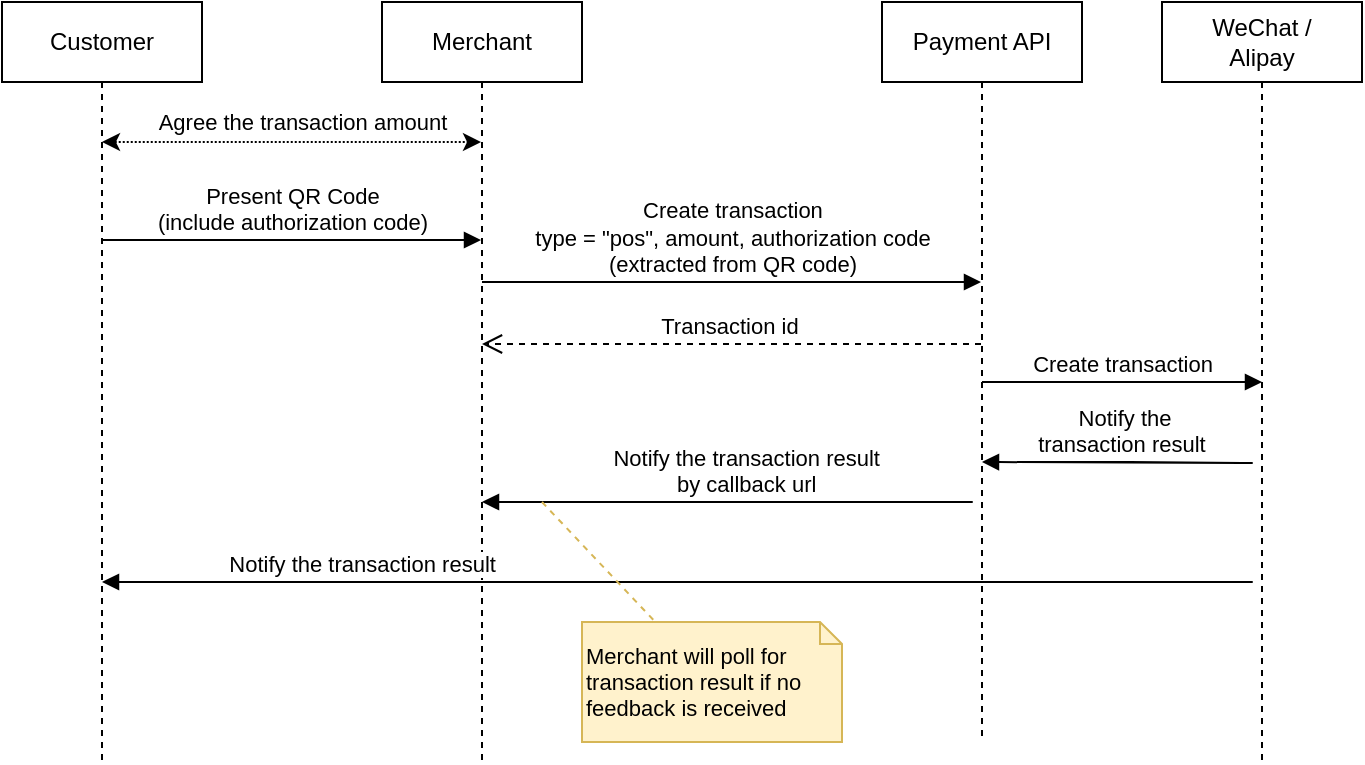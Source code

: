 <mxfile version="10.8.9" type="github"><diagram id="G8zJHlc3mpMMRuSSr7US" name="Customer Present QR Code"><mxGraphModel dx="870" dy="513" grid="1" gridSize="10" guides="1" tooltips="1" connect="1" arrows="1" fold="1" page="1" pageScale="1" pageWidth="850" pageHeight="1100" math="0" shadow="0"><root><mxCell id="0"/><mxCell id="1" parent="0"/><mxCell id="5Rms9vHx2ttxSU3Xt0zA-1" value="Customer" style="shape=umlLifeline;perimeter=lifelinePerimeter;whiteSpace=wrap;html=1;container=1;collapsible=0;recursiveResize=0;outlineConnect=0;" vertex="1" parent="1"><mxGeometry x="180" y="80" width="100" height="380" as="geometry"/></mxCell><mxCell id="5Rms9vHx2ttxSU3Xt0zA-2" value="Merchant" style="shape=umlLifeline;perimeter=lifelinePerimeter;whiteSpace=wrap;html=1;container=1;collapsible=0;recursiveResize=0;outlineConnect=0;" vertex="1" parent="1"><mxGeometry x="370" y="80" width="100" height="380" as="geometry"/></mxCell><mxCell id="5Rms9vHx2ttxSU3Xt0zA-3" value="Payment API" style="shape=umlLifeline;perimeter=lifelinePerimeter;whiteSpace=wrap;html=1;container=1;collapsible=0;recursiveResize=0;outlineConnect=0;" vertex="1" parent="1"><mxGeometry x="620" y="80" width="100" height="370" as="geometry"/></mxCell><mxCell id="5Rms9vHx2ttxSU3Xt0zA-4" value="Present QR Code&lt;br&gt;(include authorization code)&lt;br&gt;" style="html=1;verticalAlign=bottom;endArrow=block;" edge="1" parent="1"><mxGeometry width="80" relative="1" as="geometry"><mxPoint x="229.5" y="199" as="sourcePoint"/><mxPoint x="419.5" y="199" as="targetPoint"/><Array as="points"><mxPoint x="300" y="199"/></Array></mxGeometry></mxCell><mxCell id="5Rms9vHx2ttxSU3Xt0zA-6" value="Create transaction&lt;br&gt;type = &quot;pos&quot;, amount, authorization code &lt;br&gt;(extracted from QR code)&lt;br&gt;" style="html=1;verticalAlign=bottom;endArrow=block;" edge="1" parent="1" target="5Rms9vHx2ttxSU3Xt0zA-3"><mxGeometry width="80" relative="1" as="geometry"><mxPoint x="420" y="220" as="sourcePoint"/><mxPoint x="599.5" y="220" as="targetPoint"/><Array as="points"><mxPoint x="420" y="220"/></Array></mxGeometry></mxCell><mxCell id="37hjQfcatKofUfimzw6z-1" value="WeChat / &lt;br&gt;Alipay" style="shape=umlLifeline;perimeter=lifelinePerimeter;whiteSpace=wrap;html=1;container=1;collapsible=0;recursiveResize=0;outlineConnect=0;" vertex="1" parent="1"><mxGeometry x="760" y="80" width="100" height="380" as="geometry"/></mxCell><mxCell id="37hjQfcatKofUfimzw6z-2" value="Create transaction&lt;br&gt;" style="html=1;verticalAlign=bottom;endArrow=block;" edge="1" parent="1"><mxGeometry width="80" relative="1" as="geometry"><mxPoint x="670" y="270" as="sourcePoint"/><mxPoint x="810" y="270" as="targetPoint"/><Array as="points"><mxPoint x="670" y="270"/></Array></mxGeometry></mxCell><mxCell id="Knkhg1sgML_DF7zbGIer-1" value="Notify the transaction result &lt;br&gt;&lt;div style=&quot;text-align: center&quot;&gt;by callback url&lt;/div&gt;" style="html=1;verticalAlign=bottom;endArrow=block;align=right;" edge="1" parent="1"><mxGeometry width="80" relative="1" as="geometry"><mxPoint x="519.5" y="330" as="sourcePoint"/><mxPoint x="420" y="330" as="targetPoint"/><Array as="points"><mxPoint x="670" y="330"/></Array></mxGeometry></mxCell><mxCell id="Knkhg1sgML_DF7zbGIer-2" value="Notify the &lt;br&gt;&lt;div style=&quot;text-align: center&quot;&gt;transaction&amp;nbsp;&lt;span style=&quot;text-align: center&quot;&gt;result&amp;nbsp;&lt;/span&gt;&lt;/div&gt;" style="html=1;verticalAlign=bottom;endArrow=block;align=center;" edge="1" parent="1"><mxGeometry x="-0.612" width="80" relative="1" as="geometry"><mxPoint x="689.5" y="310" as="sourcePoint"/><mxPoint x="670" y="310" as="targetPoint"/><Array as="points"><mxPoint x="810" y="310.5"/></Array><mxPoint x="1" as="offset"/></mxGeometry></mxCell><mxCell id="Knkhg1sgML_DF7zbGIer-3" value="Notify the transaction result&amp;nbsp;&lt;br&gt;" style="html=1;verticalAlign=bottom;endArrow=block;align=right;" edge="1" parent="1"><mxGeometry x="-0.81" width="80" relative="1" as="geometry"><mxPoint x="329.5" y="370" as="sourcePoint"/><mxPoint x="230" y="370" as="targetPoint"/><Array as="points"><mxPoint x="810" y="370"/></Array><mxPoint x="1" as="offset"/></mxGeometry></mxCell><mxCell id="Knkhg1sgML_DF7zbGIer-4" value="Agree the transaction amount" style="endArrow=classic;startArrow=classic;html=1;fontSize=11;align=center;dashed=1;dashPattern=1 1;" edge="1" parent="1" target="5Rms9vHx2ttxSU3Xt0zA-2"><mxGeometry x="0.055" y="10" width="50" height="50" relative="1" as="geometry"><mxPoint x="230" y="150" as="sourcePoint"/><mxPoint x="320" y="150" as="targetPoint"/><mxPoint as="offset"/></mxGeometry></mxCell><mxCell id="vGBI-vjvbpYIqX1knN4z-1" value="Merchant will poll for transaction result if no feedback is received" style="shape=note;whiteSpace=wrap;html=1;size=11;verticalAlign=top;align=left;spacingTop=4;fontSize=11;fillColor=#fff2cc;strokeColor=#d6b656;" vertex="1" parent="1"><mxGeometry x="470" y="390" width="130" height="60" as="geometry"/></mxCell><mxCell id="HQrYGmp9EkEBPgmHFyQC-1" value="" style="endArrow=none;dashed=1;html=1;fontSize=11;fillColor=#fff2cc;strokeColor=#d6b656;" edge="1" parent="1" target="vGBI-vjvbpYIqX1knN4z-1"><mxGeometry width="50" height="50" relative="1" as="geometry"><mxPoint x="450" y="330" as="sourcePoint"/><mxPoint x="539.688" y="535" as="targetPoint"/></mxGeometry></mxCell><mxCell id="ZMQ72LYSCSxUTY0nHtEf-1" value="Transaction id&amp;nbsp;" style="html=1;verticalAlign=bottom;endArrow=open;dashed=1;endSize=8;" edge="1" parent="1"><mxGeometry relative="1" as="geometry"><mxPoint x="669.5" y="251" as="sourcePoint"/><mxPoint x="420" y="251" as="targetPoint"/></mxGeometry></mxCell></root></mxGraphModel></diagram><diagram name="Customer Scan QR Code" id="6vLh-O7c04JKOWKTYj5F"><mxGraphModel dx="870" dy="513" grid="1" gridSize="10" guides="1" tooltips="1" connect="1" arrows="1" fold="1" page="1" pageScale="1" pageWidth="850" pageHeight="1100" math="0" shadow="0"><root><mxCell id="kIB1U62TPxkfSwIWkqos-0"/><mxCell id="kIB1U62TPxkfSwIWkqos-1" parent="kIB1U62TPxkfSwIWkqos-0"/><mxCell id="kIB1U62TPxkfSwIWkqos-2" value="Customer" style="shape=umlLifeline;perimeter=lifelinePerimeter;whiteSpace=wrap;html=1;container=1;collapsible=0;recursiveResize=0;outlineConnect=0;" vertex="1" parent="kIB1U62TPxkfSwIWkqos-1"><mxGeometry x="180" y="80" width="100" height="380" as="geometry"/></mxCell><mxCell id="kIB1U62TPxkfSwIWkqos-3" value="Merchant" style="shape=umlLifeline;perimeter=lifelinePerimeter;whiteSpace=wrap;html=1;container=1;collapsible=0;recursiveResize=0;outlineConnect=0;" vertex="1" parent="kIB1U62TPxkfSwIWkqos-1"><mxGeometry x="370" y="80" width="100" height="380" as="geometry"/></mxCell><mxCell id="kIB1U62TPxkfSwIWkqos-4" value="Payment API" style="shape=umlLifeline;perimeter=lifelinePerimeter;whiteSpace=wrap;html=1;container=1;collapsible=0;recursiveResize=0;outlineConnect=0;" vertex="1" parent="kIB1U62TPxkfSwIWkqos-1"><mxGeometry x="620" y="80" width="100" height="380" as="geometry"/></mxCell><mxCell id="kIB1U62TPxkfSwIWkqos-5" value="Scan QR code and&lt;br&gt;authorize payment&lt;br&gt;" style="html=1;verticalAlign=bottom;endArrow=block;" edge="1" parent="kIB1U62TPxkfSwIWkqos-1"><mxGeometry x="-0.705" width="80" relative="1" as="geometry"><mxPoint x="230" y="260" as="sourcePoint"/><mxPoint x="839.5" y="260" as="targetPoint"/><Array as="points"><mxPoint x="300.5" y="260"/></Array><mxPoint as="offset"/></mxGeometry></mxCell><mxCell id="kIB1U62TPxkfSwIWkqos-6" value="Create transaction&lt;br&gt;type = &quot;scan&quot;, amount&amp;nbsp;&lt;br&gt;" style="html=1;verticalAlign=bottom;endArrow=block;" edge="1" parent="kIB1U62TPxkfSwIWkqos-1"><mxGeometry width="80" relative="1" as="geometry"><mxPoint x="420" y="164" as="sourcePoint"/><mxPoint x="669.5" y="164" as="targetPoint"/><Array as="points"><mxPoint x="420" y="164"/></Array></mxGeometry></mxCell><mxCell id="kIB1U62TPxkfSwIWkqos-13" value="Present QR Code" style="html=1;verticalAlign=bottom;endArrow=block;align=right;" edge="1" parent="kIB1U62TPxkfSwIWkqos-1"><mxGeometry width="80" relative="1" as="geometry"><mxPoint x="329.5" y="220" as="sourcePoint"/><mxPoint x="230" y="220" as="targetPoint"/><Array as="points"><mxPoint x="420" y="220"/></Array></mxGeometry></mxCell><mxCell id="WPm7Bw2VCVMLSQyeo1dL-0" value="Transaction id and &lt;br&gt;QR code in image url" style="html=1;verticalAlign=bottom;endArrow=open;dashed=1;endSize=8;" edge="1" parent="kIB1U62TPxkfSwIWkqos-1"><mxGeometry relative="1" as="geometry"><mxPoint x="669.5" y="200" as="sourcePoint"/><mxPoint x="420" y="200" as="targetPoint"/></mxGeometry></mxCell><mxCell id="WPm7Bw2VCVMLSQyeo1dL-5" value="WeChat / &lt;br&gt;Alipay" style="shape=umlLifeline;perimeter=lifelinePerimeter;whiteSpace=wrap;html=1;container=1;collapsible=0;recursiveResize=0;outlineConnect=0;" vertex="1" parent="kIB1U62TPxkfSwIWkqos-1"><mxGeometry x="790" y="80" width="100" height="380" as="geometry"/></mxCell><mxCell id="WPm7Bw2VCVMLSQyeo1dL-6" value="Notify the transaction result &lt;br&gt;&lt;div style=&quot;text-align: center&quot;&gt;by callback url&lt;/div&gt;" style="html=1;verticalAlign=bottom;endArrow=block;align=right;" edge="1" parent="kIB1U62TPxkfSwIWkqos-1"><mxGeometry width="80" relative="1" as="geometry"><mxPoint x="519.5" y="309" as="sourcePoint"/><mxPoint x="420" y="309" as="targetPoint"/><Array as="points"><mxPoint x="670" y="309"/></Array></mxGeometry></mxCell><mxCell id="WPm7Bw2VCVMLSQyeo1dL-7" value="Notify the transaction result&amp;nbsp;&lt;br&gt;" style="html=1;verticalAlign=bottom;endArrow=block;align=right;" edge="1" parent="kIB1U62TPxkfSwIWkqos-1"><mxGeometry width="80" relative="1" as="geometry"><mxPoint x="689.5" y="290" as="sourcePoint"/><mxPoint x="670" y="290" as="targetPoint"/><Array as="points"><mxPoint x="840" y="290"/></Array></mxGeometry></mxCell><mxCell id="WPm7Bw2VCVMLSQyeo1dL-8" value="Notify the transaction result&amp;nbsp;&lt;br&gt;" style="html=1;verticalAlign=bottom;endArrow=block;align=right;" edge="1" parent="kIB1U62TPxkfSwIWkqos-1"><mxGeometry x="-0.766" width="80" relative="1" as="geometry"><mxPoint x="249.5" y="342" as="sourcePoint"/><mxPoint x="230" y="342" as="targetPoint"/><Array as="points"><mxPoint x="840" y="342"/></Array><mxPoint as="offset"/></mxGeometry></mxCell><mxCell id="lUhW9DXVwyJwc8GxNSBU-0" value="Agree the transaction amount" style="endArrow=classic;startArrow=classic;html=1;fontSize=11;align=center;dashed=1;dashPattern=1 1;" edge="1" parent="kIB1U62TPxkfSwIWkqos-1"><mxGeometry x="0.055" y="10" width="50" height="50" relative="1" as="geometry"><mxPoint x="230" y="147" as="sourcePoint"/><mxPoint x="419.5" y="147" as="targetPoint"/><mxPoint as="offset"/></mxGeometry></mxCell><mxCell id="EY1qkSFTiUA9JzzNjhml-0" value="Merchant will poll for transaction result if no feedback is received" style="shape=note;whiteSpace=wrap;html=1;size=11;verticalAlign=top;align=left;spacingTop=4;fontSize=11;fillColor=#fff2cc;strokeColor=#d6b656;" vertex="1" parent="kIB1U62TPxkfSwIWkqos-1"><mxGeometry x="470" y="360" width="130" height="60" as="geometry"/></mxCell><mxCell id="EY1qkSFTiUA9JzzNjhml-1" value="" style="endArrow=none;dashed=1;html=1;fontSize=11;fillColor=#fff2cc;strokeColor=#d6b656;" edge="1" parent="kIB1U62TPxkfSwIWkqos-1" target="EY1qkSFTiUA9JzzNjhml-0"><mxGeometry width="50" height="50" relative="1" as="geometry"><mxPoint x="450" y="310" as="sourcePoint"/><mxPoint x="239.5" y="396" as="targetPoint"/></mxGeometry></mxCell></root></mxGraphModel></diagram><diagram name="Public Account Payment" id="n-Imzmo9QkGGp6f3DqWb"><mxGraphModel dx="870" dy="513" grid="1" gridSize="10" guides="1" tooltips="1" connect="1" arrows="1" fold="1" page="1" pageScale="1" pageWidth="850" pageHeight="1100" math="0" shadow="0"><root><mxCell id="132LvnjoOs3urQ_ykrz6-0"/><mxCell id="132LvnjoOs3urQ_ykrz6-1" parent="132LvnjoOs3urQ_ykrz6-0"/><mxCell id="132LvnjoOs3urQ_ykrz6-2" value="Customer" style="shape=umlLifeline;perimeter=lifelinePerimeter;whiteSpace=wrap;html=1;container=1;collapsible=0;recursiveResize=0;outlineConnect=0;" vertex="1" parent="132LvnjoOs3urQ_ykrz6-1"><mxGeometry x="180" y="80" width="100" height="450" as="geometry"/></mxCell><mxCell id="132LvnjoOs3urQ_ykrz6-3" value="Merchant" style="shape=umlLifeline;perimeter=lifelinePerimeter;whiteSpace=wrap;html=1;container=1;collapsible=0;recursiveResize=0;outlineConnect=0;" vertex="1" parent="132LvnjoOs3urQ_ykrz6-1"><mxGeometry x="370" y="80" width="100" height="450" as="geometry"/></mxCell><mxCell id="132LvnjoOs3urQ_ykrz6-4" value="Payment API" style="shape=umlLifeline;perimeter=lifelinePerimeter;whiteSpace=wrap;html=1;container=1;collapsible=0;recursiveResize=0;outlineConnect=0;" vertex="1" parent="132LvnjoOs3urQ_ykrz6-1"><mxGeometry x="620" y="80" width="100" height="450" as="geometry"/></mxCell><mxCell id="132LvnjoOs3urQ_ykrz6-6" value="Create transaction&lt;br&gt;type = &quot;mp&quot;, amount, customer's open id&lt;br&gt;" style="html=1;verticalAlign=bottom;endArrow=block;" edge="1" parent="132LvnjoOs3urQ_ykrz6-1"><mxGeometry width="80" relative="1" as="geometry"><mxPoint x="420" y="270" as="sourcePoint"/><mxPoint x="669.5" y="270" as="targetPoint"/><Array as="points"><mxPoint x="420" y="270"/></Array></mxGeometry></mxCell><mxCell id="132LvnjoOs3urQ_ykrz6-15" value="WeChat / &lt;br&gt;Alipay" style="shape=umlLifeline;perimeter=lifelinePerimeter;whiteSpace=wrap;html=1;container=1;collapsible=0;recursiveResize=0;outlineConnect=0;" vertex="1" parent="132LvnjoOs3urQ_ykrz6-1"><mxGeometry x="790" y="80" width="100" height="450" as="geometry"/></mxCell><mxCell id="132LvnjoOs3urQ_ykrz6-19" value="Notify the transaction result&amp;nbsp;&lt;br&gt;" style="html=1;verticalAlign=bottom;endArrow=block;align=right;" edge="1" parent="132LvnjoOs3urQ_ykrz6-1"><mxGeometry x="-0.766" width="80" relative="1" as="geometry"><mxPoint x="249.5" y="500" as="sourcePoint"/><mxPoint x="230" y="500" as="targetPoint"/><Array as="points"><mxPoint x="840" y="500"/></Array><mxPoint as="offset"/></mxGeometry></mxCell><mxCell id="132LvnjoOs3urQ_ykrz6-21" value="Place order on website&lt;br&gt;" style="html=1;verticalAlign=bottom;endArrow=block;" edge="1" parent="132LvnjoOs3urQ_ykrz6-1"><mxGeometry x="0.003" width="80" relative="1" as="geometry"><mxPoint x="230" y="150" as="sourcePoint"/><mxPoint x="419.5" y="150" as="targetPoint"/><Array as="points"><mxPoint x="230" y="150"/></Array><mxPoint as="offset"/></mxGeometry></mxCell><mxCell id="132LvnjoOs3urQ_ykrz6-23" value="Show web page with&amp;nbsp;payment URL&lt;br&gt;presented in link or QR code&amp;nbsp;" style="html=1;verticalAlign=bottom;endArrow=open;dashed=1;endSize=8;" edge="1" parent="132LvnjoOs3urQ_ykrz6-1"><mxGeometry relative="1" as="geometry"><mxPoint x="420" y="330.5" as="sourcePoint"/><mxPoint x="230" y="330" as="targetPoint"/></mxGeometry></mxCell><mxCell id="132LvnjoOs3urQ_ykrz6-24" value="Go to the URL by click on the link or scan QR code&lt;br&gt;" style="html=1;verticalAlign=bottom;endArrow=block;align=left;" edge="1" parent="132LvnjoOs3urQ_ykrz6-1"><mxGeometry x="-0.705" width="80" relative="1" as="geometry"><mxPoint x="230.5" y="360.5" as="sourcePoint"/><mxPoint x="670" y="360.5" as="targetPoint"/><Array as="points"><mxPoint x="301" y="360.5"/></Array><mxPoint as="offset"/></mxGeometry></mxCell><mxCell id="132LvnjoOs3urQ_ykrz6-25" value="Transaction id with payment URL" style="html=1;verticalAlign=bottom;endArrow=open;dashed=1;endSize=8;" edge="1" parent="132LvnjoOs3urQ_ykrz6-1"><mxGeometry relative="1" as="geometry"><mxPoint x="669.5" y="298.5" as="sourcePoint"/><mxPoint x="419.5" y="298.5" as="targetPoint"/><Array as="points"><mxPoint x="440" y="298.5"/></Array></mxGeometry></mxCell><mxCell id="132LvnjoOs3urQ_ykrz6-27" value="Transaction result via redirect URL" style="html=1;verticalAlign=bottom;endArrow=block;align=right;" edge="1" parent="132LvnjoOs3urQ_ykrz6-1"><mxGeometry width="80" relative="1" as="geometry"><mxPoint x="519.5" y="446" as="sourcePoint"/><mxPoint x="420" y="446" as="targetPoint"/><Array as="points"><mxPoint x="670" y="446"/></Array></mxGeometry></mxCell><mxCell id="132LvnjoOs3urQ_ykrz6-28" value="Authorize payment&lt;br&gt;" style="html=1;verticalAlign=bottom;endArrow=block;" edge="1" parent="132LvnjoOs3urQ_ykrz6-1"><mxGeometry x="-0.705" width="80" relative="1" as="geometry"><mxPoint x="230.5" y="388.5" as="sourcePoint"/><mxPoint x="840" y="388.5" as="targetPoint"/><Array as="points"><mxPoint x="301" y="388.5"/></Array><mxPoint as="offset"/></mxGeometry></mxCell><mxCell id="mvGKvkVDRy7NbgKy7zDz-0" value="Notify the transaction result&amp;nbsp;&lt;br&gt;" style="html=1;verticalAlign=bottom;endArrow=block;align=right;" edge="1" parent="132LvnjoOs3urQ_ykrz6-1"><mxGeometry width="80" relative="1" as="geometry"><mxPoint x="689.5" y="419.5" as="sourcePoint"/><mxPoint x="670" y="419.5" as="targetPoint"/><Array as="points"><mxPoint x="840" y="419.5"/></Array></mxGeometry></mxCell><mxCell id="_a9eVMjfhWJzY2r0Ejwz-0" value="Request for authorization&lt;br&gt;" style="html=1;verticalAlign=bottom;endArrow=block;" edge="1" parent="132LvnjoOs3urQ_ykrz6-1"><mxGeometry width="80" relative="1" as="geometry"><mxPoint x="420" y="170" as="sourcePoint"/><mxPoint x="839.5" y="170" as="targetPoint"/><Array as="points"><mxPoint x="420" y="170"/></Array></mxGeometry></mxCell><mxCell id="_a9eVMjfhWJzY2r0Ejwz-1" value="Grant authorization&lt;br&gt;" style="html=1;verticalAlign=bottom;endArrow=block;" edge="1" parent="132LvnjoOs3urQ_ykrz6-1"><mxGeometry width="80" relative="1" as="geometry"><mxPoint x="230" y="197" as="sourcePoint"/><mxPoint x="839.5" y="197" as="targetPoint"/><Array as="points"><mxPoint x="230" y="197"/></Array></mxGeometry></mxCell><mxCell id="_a9eVMjfhWJzY2r0Ejwz-2" value="access token, open id" style="html=1;verticalAlign=bottom;endArrow=open;dashed=1;endSize=8;" edge="1" parent="132LvnjoOs3urQ_ykrz6-1"><mxGeometry relative="1" as="geometry"><mxPoint x="840" y="220" as="sourcePoint"/><mxPoint x="419.5" y="220" as="targetPoint"/><Array as="points"><mxPoint x="610.5" y="220"/></Array></mxGeometry></mxCell><mxCell id="ldrWlqOTG34mlzo7D1JJ-0" value="Merchant will poll for transaction result if no feedback is received" style="shape=note;whiteSpace=wrap;html=1;size=11;verticalAlign=top;align=left;spacingTop=4;fontSize=11;fillColor=#fff2cc;strokeColor=#d6b656;" vertex="1" parent="132LvnjoOs3urQ_ykrz6-1"><mxGeometry x="520" y="505" width="130" height="50" as="geometry"/></mxCell><mxCell id="COdv1GAW1hLN4z88Mahr-0" value="" style="endArrow=none;dashed=1;html=1;fontSize=11;fillColor=#fff2cc;strokeColor=#d6b656;" edge="1" parent="132LvnjoOs3urQ_ykrz6-1" target="ldrWlqOTG34mlzo7D1JJ-0"><mxGeometry width="50" height="50" relative="1" as="geometry"><mxPoint x="440" y="450" as="sourcePoint"/><mxPoint x="229.5" y="386" as="targetPoint"/></mxGeometry></mxCell><mxCell id="COdv1GAW1hLN4z88Mahr-1" value="Transaction acknowledgement" style="html=1;verticalAlign=bottom;endArrow=open;dashed=1;endSize=8;" edge="1" parent="132LvnjoOs3urQ_ykrz6-1"><mxGeometry relative="1" as="geometry"><mxPoint x="420" y="466.5" as="sourcePoint"/><mxPoint x="230" y="466" as="targetPoint"/></mxGeometry></mxCell></root></mxGraphModel></diagram></mxfile>